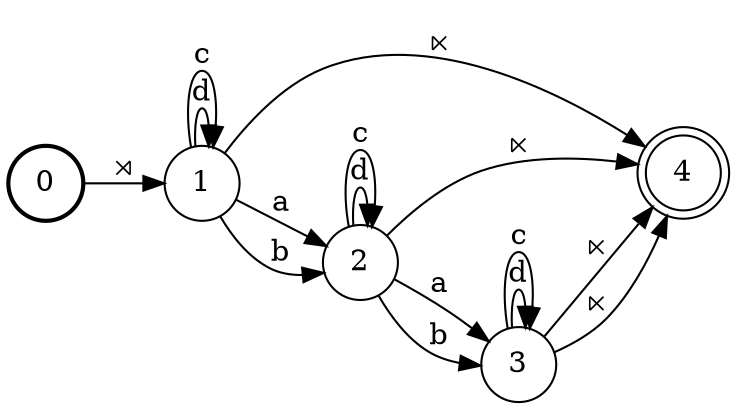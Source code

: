 digraph FST {
rankdir = LR;
size = "8.5,11";
center = 1;
orientation = Portrait;
ranksep = "0.4";
nodesep = "0.25";
0 [label = "0", shape = circle, style = bold, fontsize = 14]
	0 -> 1 [label = "⋊", fontsize = 14];
1 [label = "1", shape = circle, style = solid, fontsize = 14]
	1 -> 4 [label = "⋉", fontsize = 14];
	1 -> 1 [label = "d", fontsize = 14];
	1 -> 1 [label = "c", fontsize = 14];
	1 -> 2 [label = "a", fontsize = 14];
	1 -> 2 [label = "b", fontsize = 14];
2 [label = "2", shape = circle, style = solid, fontsize = 14]
	2 -> 2 [label = "d", fontsize = 14];
	2 -> 2 [label = "c", fontsize = 14];
	2 -> 4 [label = "⋉", fontsize = 14];
	2 -> 3 [label = "a", fontsize = 14];
	2 -> 3 [label = "b", fontsize = 14];
3 [label = "3", shape = circle, style = solid, fontsize = 14]
	3 -> 3 [label = "d", fontsize = 14];
	3 -> 3 [label = "c", fontsize = 14];
	3 -> 4 [label = "⋉", fontsize = 14];
	3 -> 4 [label = "⋉", fontsize = 14];
4 [label = "4", shape = doublecircle, style = solid, fontsize = 14]
}
